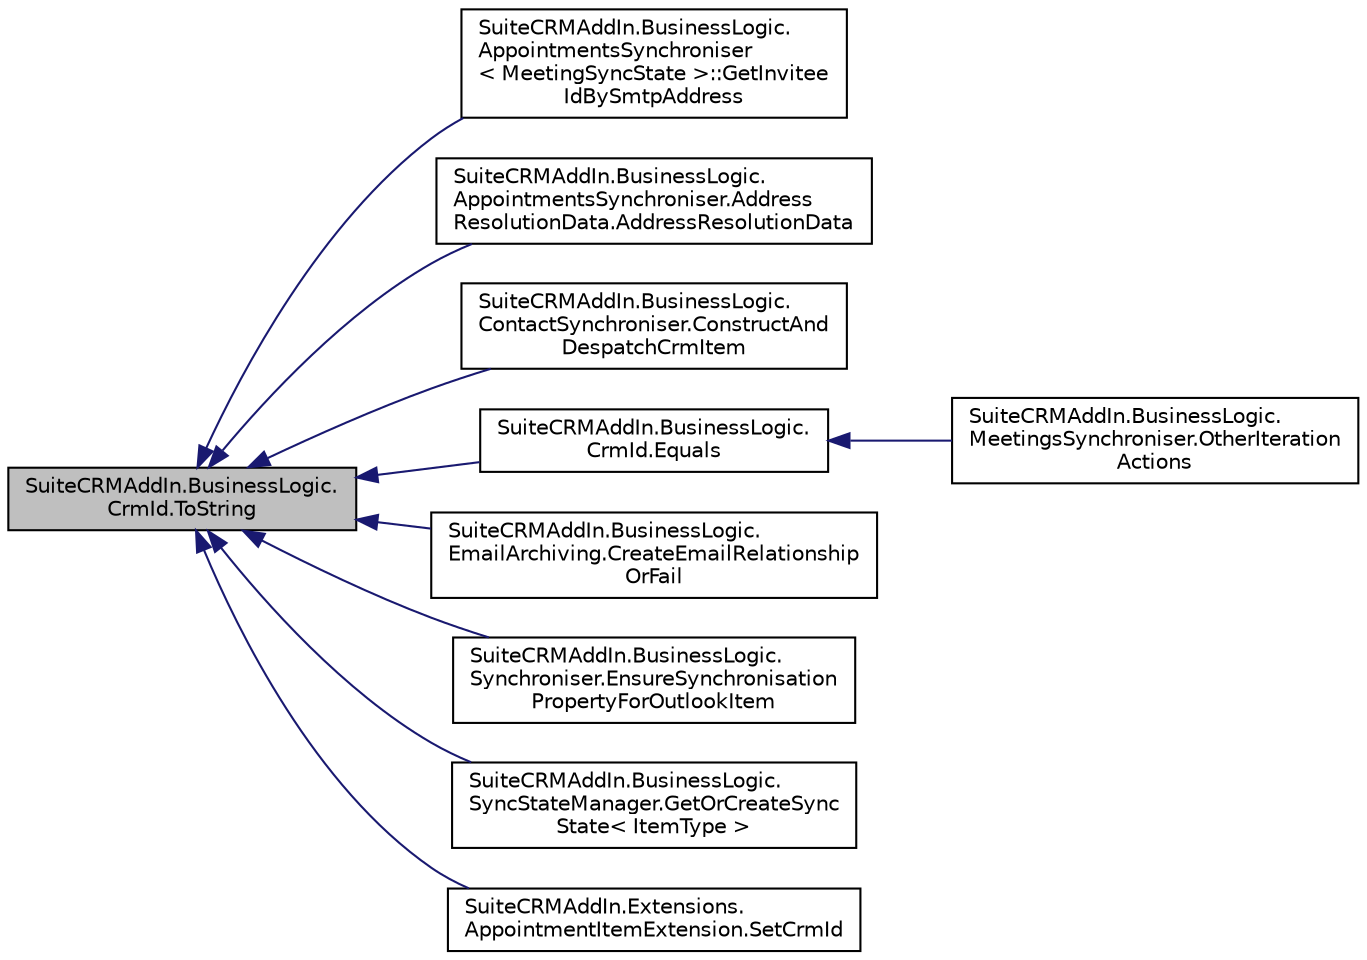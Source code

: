 digraph "SuiteCRMAddIn.BusinessLogic.CrmId.ToString"
{
  edge [fontname="Helvetica",fontsize="10",labelfontname="Helvetica",labelfontsize="10"];
  node [fontname="Helvetica",fontsize="10",shape=record];
  rankdir="LR";
  Node144 [label="SuiteCRMAddIn.BusinessLogic.\lCrmId.ToString",height=0.2,width=0.4,color="black", fillcolor="grey75", style="filled", fontcolor="black"];
  Node144 -> Node145 [dir="back",color="midnightblue",fontsize="10",style="solid",fontname="Helvetica"];
  Node145 [label="SuiteCRMAddIn.BusinessLogic.\lAppointmentsSynchroniser\l\< MeetingSyncState \>::GetInvitee\lIdBySmtpAddress",height=0.2,width=0.4,color="black", fillcolor="white", style="filled",URL="$class_suite_c_r_m_add_in_1_1_business_logic_1_1_appointments_synchroniser.html#af8b002babafbe3c21cbd27419ee72e95",tooltip="Get the id of the record with the specified smtpAddress in the module with the specified moduleName..."];
  Node144 -> Node146 [dir="back",color="midnightblue",fontsize="10",style="solid",fontname="Helvetica"];
  Node146 [label="SuiteCRMAddIn.BusinessLogic.\lAppointmentsSynchroniser.Address\lResolutionData.AddressResolutionData",height=0.2,width=0.4,color="black", fillcolor="white", style="filled",URL="$class_suite_c_r_m_add_in_1_1_business_logic_1_1_appointments_synchroniser_1_1_address_resolution_data.html#a565b8a6824478b06480f65f15c078aae"];
  Node144 -> Node147 [dir="back",color="midnightblue",fontsize="10",style="solid",fontname="Helvetica"];
  Node147 [label="SuiteCRMAddIn.BusinessLogic.\lContactSynchroniser.ConstructAnd\lDespatchCrmItem",height=0.2,width=0.4,color="black", fillcolor="white", style="filled",URL="$class_suite_c_r_m_add_in_1_1_business_logic_1_1_contact_synchroniser.html#a2cb7f84b824dca5501fb81201fc953a5",tooltip="Construct a JSON packet representing the Outlook item of this sync state, and despatch it to CRM..."];
  Node144 -> Node148 [dir="back",color="midnightblue",fontsize="10",style="solid",fontname="Helvetica"];
  Node148 [label="SuiteCRMAddIn.BusinessLogic.\lCrmId.Equals",height=0.2,width=0.4,color="black", fillcolor="white", style="filled",URL="$class_suite_c_r_m_add_in_1_1_business_logic_1_1_crm_id.html#a7a821c30c1d2fb2b46d39332ad28f928"];
  Node148 -> Node149 [dir="back",color="midnightblue",fontsize="10",style="solid",fontname="Helvetica"];
  Node149 [label="SuiteCRMAddIn.BusinessLogic.\lMeetingsSynchroniser.OtherIteration\lActions",height=0.2,width=0.4,color="black", fillcolor="white", style="filled",URL="$class_suite_c_r_m_add_in_1_1_business_logic_1_1_meetings_synchroniser.html#a611349821f6a273683d93c8c0c41bf61"];
  Node144 -> Node150 [dir="back",color="midnightblue",fontsize="10",style="solid",fontname="Helvetica"];
  Node150 [label="SuiteCRMAddIn.BusinessLogic.\lEmailArchiving.CreateEmailRelationship\lOrFail",height=0.2,width=0.4,color="black", fillcolor="white", style="filled",URL="$class_suite_c_r_m_add_in_1_1_business_logic_1_1_email_archiving.html#a948cb2a5bcb8e8023207a335c87720be"];
  Node144 -> Node151 [dir="back",color="midnightblue",fontsize="10",style="solid",fontname="Helvetica"];
  Node151 [label="SuiteCRMAddIn.BusinessLogic.\lSynchroniser.EnsureSynchronisation\lPropertyForOutlookItem",height=0.2,width=0.4,color="black", fillcolor="white", style="filled",URL="$class_suite_c_r_m_add_in_1_1_business_logic_1_1_synchroniser.html#a9f9e083b51bdf10fd1236a4d34e3fad2"];
  Node144 -> Node152 [dir="back",color="midnightblue",fontsize="10",style="solid",fontname="Helvetica"];
  Node152 [label="SuiteCRMAddIn.BusinessLogic.\lSyncStateManager.GetOrCreateSync\lState\< ItemType \>",height=0.2,width=0.4,color="black", fillcolor="white", style="filled",URL="$class_suite_c_r_m_add_in_1_1_business_logic_1_1_sync_state_manager.html#aea75c5d53ef5e3ee4640b5be8396e033",tooltip="Get a sync state for this item, creating it if necessary. "];
  Node144 -> Node153 [dir="back",color="midnightblue",fontsize="10",style="solid",fontname="Helvetica"];
  Node153 [label="SuiteCRMAddIn.Extensions.\lAppointmentItemExtension.SetCrmId",height=0.2,width=0.4,color="black", fillcolor="white", style="filled",URL="$class_suite_c_r_m_add_in_1_1_extensions_1_1_appointment_item_extension.html#a1227aeeab015ffda3f4475ca6202377d",tooltip="Set the CRM id for this item to this value. "];
}
